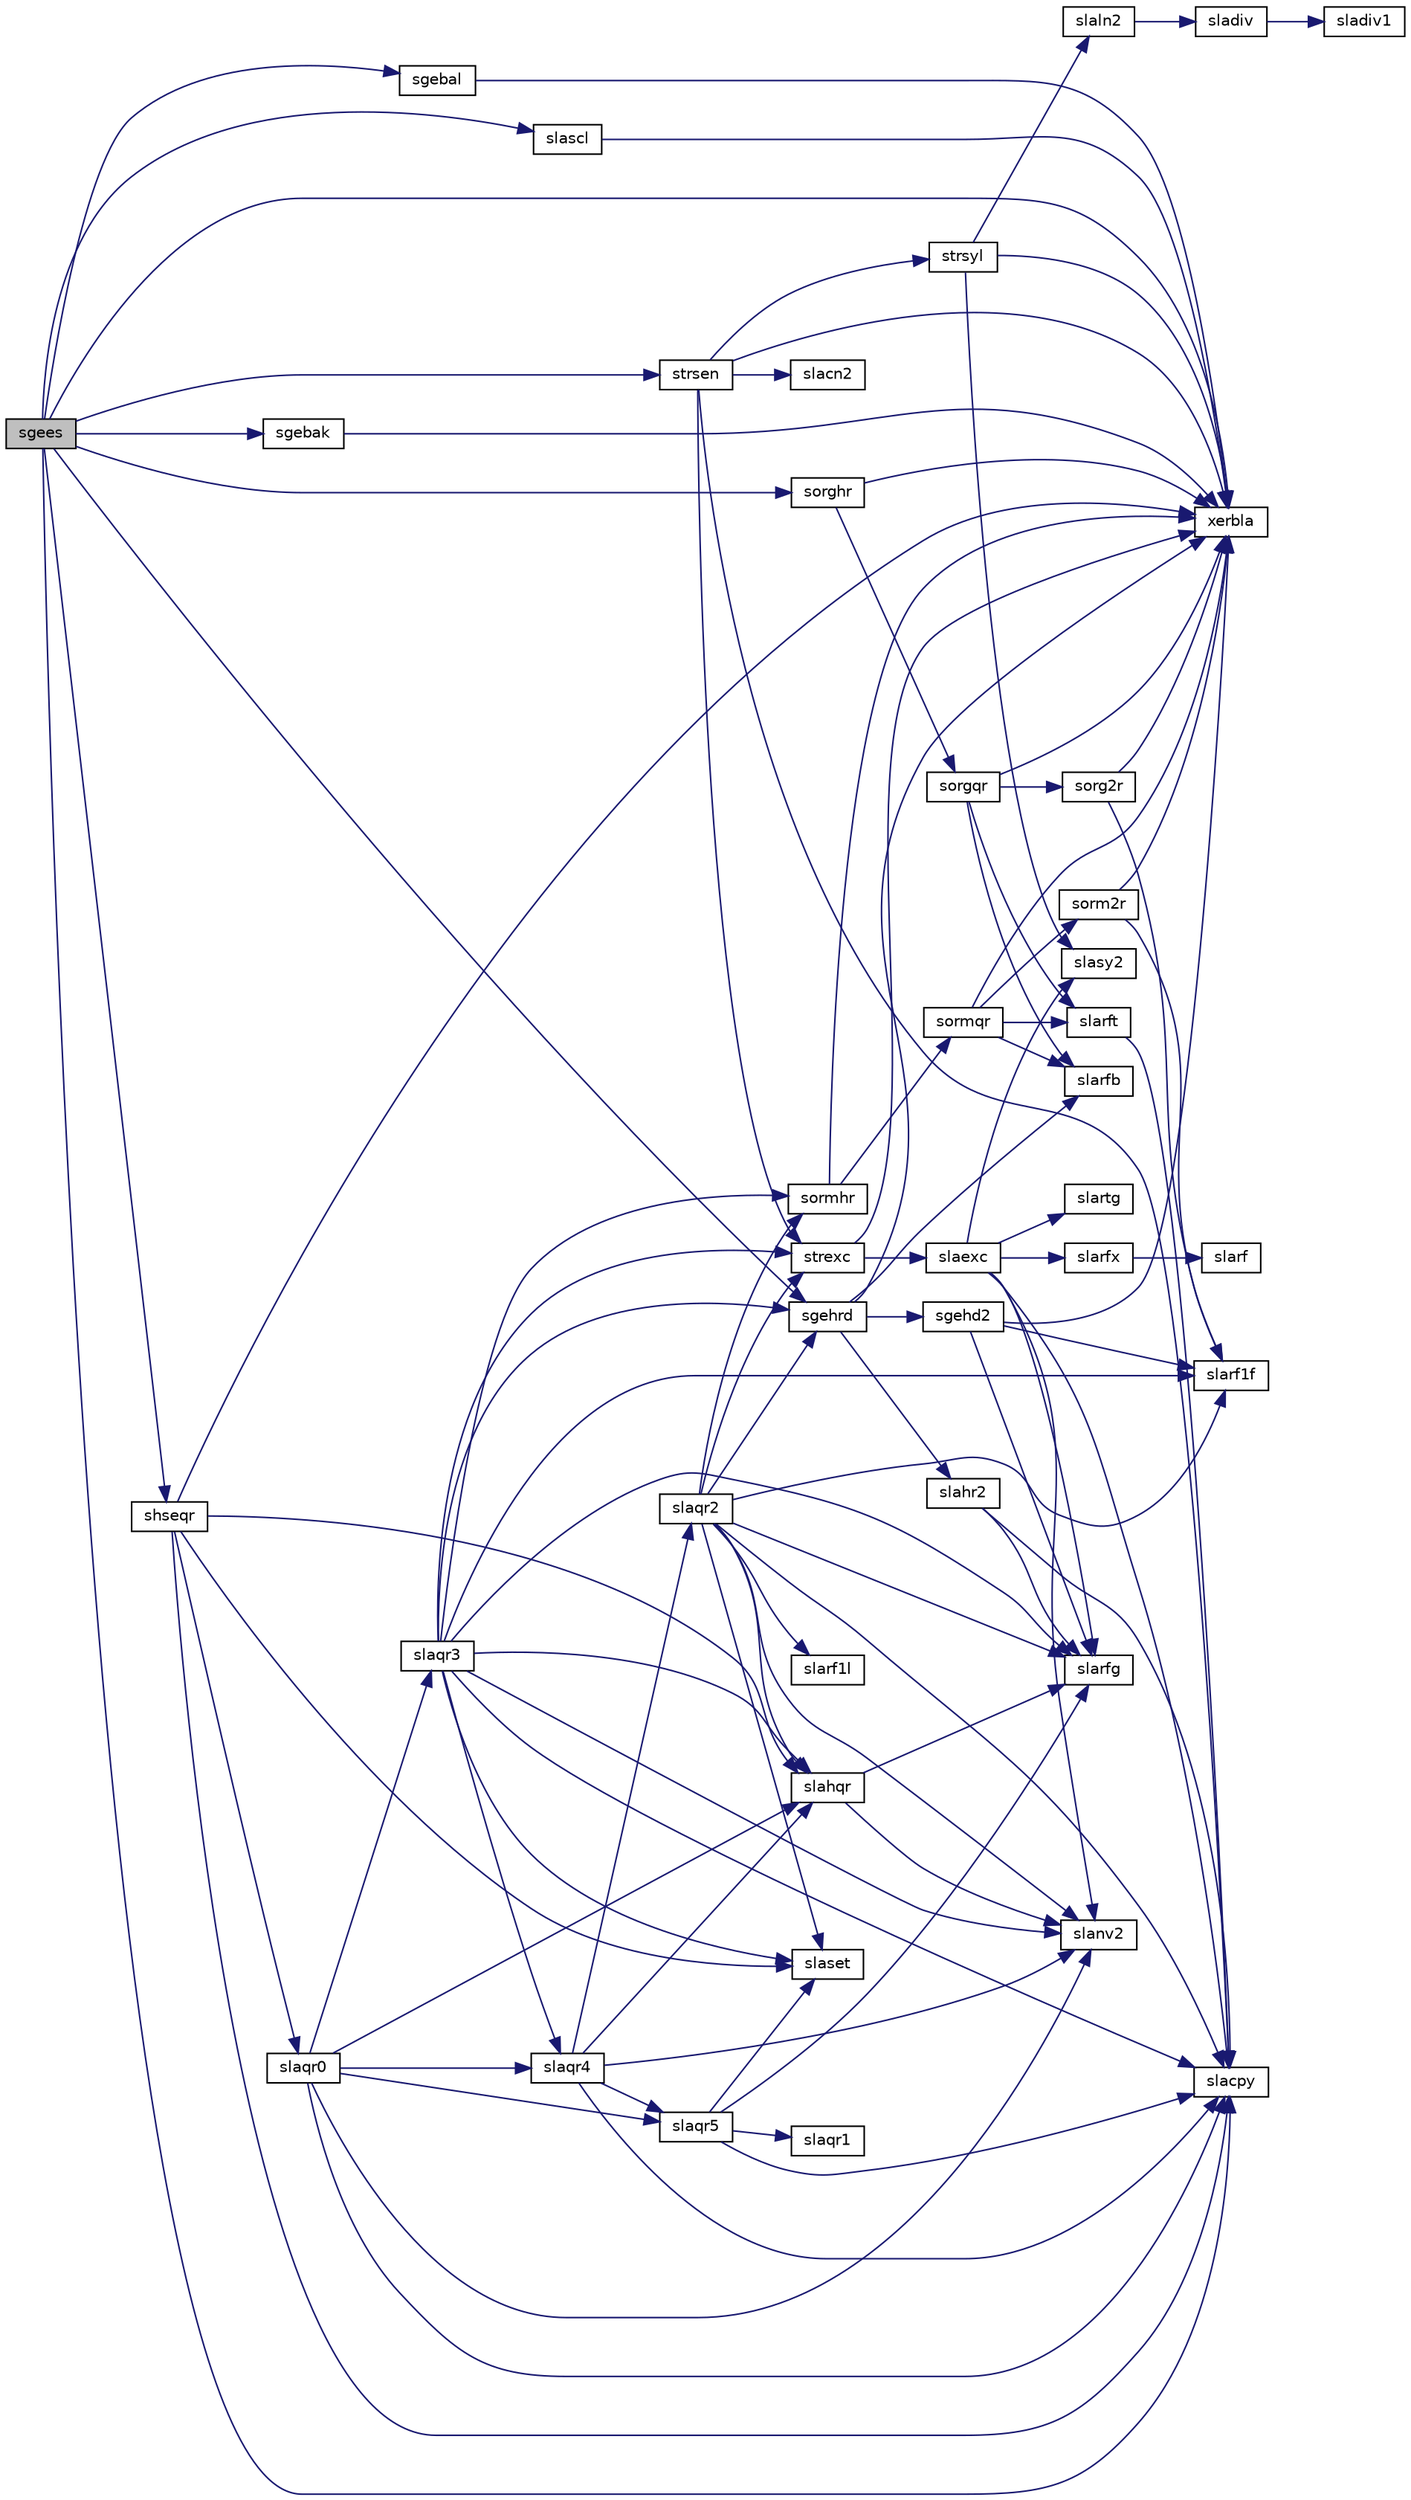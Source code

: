 digraph "sgees"
{
 // LATEX_PDF_SIZE
  edge [fontname="Helvetica",fontsize="10",labelfontname="Helvetica",labelfontsize="10"];
  node [fontname="Helvetica",fontsize="10",shape=record];
  rankdir="LR";
  Node1 [label="sgees",height=0.2,width=0.4,color="black", fillcolor="grey75", style="filled", fontcolor="black",tooltip="SGEES computes the eigenvalues, the Schur form, and, optionally, the matrix of Schur vectors for GE m..."];
  Node1 -> Node2 [color="midnightblue",fontsize="10",style="solid",fontname="Helvetica"];
  Node2 [label="sgebak",height=0.2,width=0.4,color="black", fillcolor="white", style="filled",URL="$sgebak_8f.html#ad036a50aafd810967583ed8854e6cd3a",tooltip="SGEBAK"];
  Node2 -> Node3 [color="midnightblue",fontsize="10",style="solid",fontname="Helvetica"];
  Node3 [label="xerbla",height=0.2,width=0.4,color="black", fillcolor="white", style="filled",URL="$xerbla_8f.html#a377ee61015baf8dea7770b3a404b1c07",tooltip="XERBLA"];
  Node1 -> Node4 [color="midnightblue",fontsize="10",style="solid",fontname="Helvetica"];
  Node4 [label="sgebal",height=0.2,width=0.4,color="black", fillcolor="white", style="filled",URL="$sgebal_8f.html#a5d3d13fe83e675d743f67f6afdd94041",tooltip="SGEBAL"];
  Node4 -> Node3 [color="midnightblue",fontsize="10",style="solid",fontname="Helvetica"];
  Node1 -> Node5 [color="midnightblue",fontsize="10",style="solid",fontname="Helvetica"];
  Node5 [label="sgehrd",height=0.2,width=0.4,color="black", fillcolor="white", style="filled",URL="$sgehrd_8f.html#a971828f964b9d15b72ea12b3d8321d88",tooltip="SGEHRD"];
  Node5 -> Node6 [color="midnightblue",fontsize="10",style="solid",fontname="Helvetica"];
  Node6 [label="sgehd2",height=0.2,width=0.4,color="black", fillcolor="white", style="filled",URL="$sgehd2_8f.html#a08e8e4fef5295cd00f6762994a817e60",tooltip="SGEHD2 reduces a general square matrix to upper Hessenberg form using an unblocked algorithm."];
  Node6 -> Node7 [color="midnightblue",fontsize="10",style="solid",fontname="Helvetica"];
  Node7 [label="slarf1f",height=0.2,width=0.4,color="black", fillcolor="white", style="filled",URL="$slarf1f_8f.html#aefd3efd961011e8288e1a09bb2e04b99",tooltip="SLARF1F applies an elementary reflector to a general rectangular"];
  Node6 -> Node8 [color="midnightblue",fontsize="10",style="solid",fontname="Helvetica"];
  Node8 [label="slarfg",height=0.2,width=0.4,color="black", fillcolor="white", style="filled",URL="$slarfg_8f.html#a1c10a1adfa35b2d5ea15e801287a6a38",tooltip="SLARFG generates an elementary reflector (Householder matrix)."];
  Node6 -> Node3 [color="midnightblue",fontsize="10",style="solid",fontname="Helvetica"];
  Node5 -> Node9 [color="midnightblue",fontsize="10",style="solid",fontname="Helvetica"];
  Node9 [label="slahr2",height=0.2,width=0.4,color="black", fillcolor="white", style="filled",URL="$slahr2_8f.html#abd4b807918e0259d6be8dcd55cb94b49",tooltip="SLAHR2 reduces the specified number of first columns of a general rectangular matrix A so that elemen..."];
  Node9 -> Node10 [color="midnightblue",fontsize="10",style="solid",fontname="Helvetica"];
  Node10 [label="slacpy",height=0.2,width=0.4,color="black", fillcolor="white", style="filled",URL="$slacpy_8f.html#a7780c991533ce8dd1f2c22ae2d563f08",tooltip="SLACPY copies all or part of one two-dimensional array to another."];
  Node9 -> Node8 [color="midnightblue",fontsize="10",style="solid",fontname="Helvetica"];
  Node5 -> Node11 [color="midnightblue",fontsize="10",style="solid",fontname="Helvetica"];
  Node11 [label="slarfb",height=0.2,width=0.4,color="black", fillcolor="white", style="filled",URL="$slarfb_8f.html#abd00c98d81aee1efa14e838bafa8078a",tooltip="SLARFB applies a block reflector or its transpose to a general rectangular matrix."];
  Node5 -> Node3 [color="midnightblue",fontsize="10",style="solid",fontname="Helvetica"];
  Node1 -> Node12 [color="midnightblue",fontsize="10",style="solid",fontname="Helvetica"];
  Node12 [label="shseqr",height=0.2,width=0.4,color="black", fillcolor="white", style="filled",URL="$shseqr_8f.html#aeed60b8cf3b2f9462455d1983553ca2b",tooltip="SHSEQR"];
  Node12 -> Node10 [color="midnightblue",fontsize="10",style="solid",fontname="Helvetica"];
  Node12 -> Node13 [color="midnightblue",fontsize="10",style="solid",fontname="Helvetica"];
  Node13 [label="slahqr",height=0.2,width=0.4,color="black", fillcolor="white", style="filled",URL="$slahqr_8f.html#ae54e59a2d967d6ea7c589e7211ff0dc5",tooltip="SLAHQR computes the eigenvalues and Schur factorization of an upper Hessenberg matrix,..."];
  Node13 -> Node14 [color="midnightblue",fontsize="10",style="solid",fontname="Helvetica"];
  Node14 [label="slanv2",height=0.2,width=0.4,color="black", fillcolor="white", style="filled",URL="$slanv2_8f.html#a31a29740ba96fbae6b06e92a929e864e",tooltip="SLANV2 computes the Schur factorization of a real 2-by-2 nonsymmetric matrix in standard form."];
  Node13 -> Node8 [color="midnightblue",fontsize="10",style="solid",fontname="Helvetica"];
  Node12 -> Node15 [color="midnightblue",fontsize="10",style="solid",fontname="Helvetica"];
  Node15 [label="slaqr0",height=0.2,width=0.4,color="black", fillcolor="white", style="filled",URL="$slaqr0_8f.html#a4696e73cbdcf20d6e37d73c691f63c39",tooltip="SLAQR0 computes the eigenvalues of a Hessenberg matrix, and optionally the matrices from the Schur de..."];
  Node15 -> Node10 [color="midnightblue",fontsize="10",style="solid",fontname="Helvetica"];
  Node15 -> Node13 [color="midnightblue",fontsize="10",style="solid",fontname="Helvetica"];
  Node15 -> Node14 [color="midnightblue",fontsize="10",style="solid",fontname="Helvetica"];
  Node15 -> Node16 [color="midnightblue",fontsize="10",style="solid",fontname="Helvetica"];
  Node16 [label="slaqr3",height=0.2,width=0.4,color="black", fillcolor="white", style="filled",URL="$slaqr3_8f.html#aa307109641dfead545ecac4e924320cb",tooltip="SLAQR3 performs the orthogonal similarity transformation of a Hessenberg matrix to detect and deflate..."];
  Node16 -> Node5 [color="midnightblue",fontsize="10",style="solid",fontname="Helvetica"];
  Node16 -> Node10 [color="midnightblue",fontsize="10",style="solid",fontname="Helvetica"];
  Node16 -> Node13 [color="midnightblue",fontsize="10",style="solid",fontname="Helvetica"];
  Node16 -> Node14 [color="midnightblue",fontsize="10",style="solid",fontname="Helvetica"];
  Node16 -> Node17 [color="midnightblue",fontsize="10",style="solid",fontname="Helvetica"];
  Node17 [label="slaqr4",height=0.2,width=0.4,color="black", fillcolor="white", style="filled",URL="$slaqr4_8f.html#a6373540d7de0dbdea9c85b78913c178c",tooltip="SLAQR4 computes the eigenvalues of a Hessenberg matrix, and optionally the matrices from the Schur de..."];
  Node17 -> Node10 [color="midnightblue",fontsize="10",style="solid",fontname="Helvetica"];
  Node17 -> Node13 [color="midnightblue",fontsize="10",style="solid",fontname="Helvetica"];
  Node17 -> Node14 [color="midnightblue",fontsize="10",style="solid",fontname="Helvetica"];
  Node17 -> Node18 [color="midnightblue",fontsize="10",style="solid",fontname="Helvetica"];
  Node18 [label="slaqr2",height=0.2,width=0.4,color="black", fillcolor="white", style="filled",URL="$slaqr2_8f.html#ac02e99ae434938e706dee8a37993a995",tooltip="SLAQR2 performs the orthogonal similarity transformation of a Hessenberg matrix to detect and deflate..."];
  Node18 -> Node5 [color="midnightblue",fontsize="10",style="solid",fontname="Helvetica"];
  Node18 -> Node10 [color="midnightblue",fontsize="10",style="solid",fontname="Helvetica"];
  Node18 -> Node13 [color="midnightblue",fontsize="10",style="solid",fontname="Helvetica"];
  Node18 -> Node14 [color="midnightblue",fontsize="10",style="solid",fontname="Helvetica"];
  Node18 -> Node7 [color="midnightblue",fontsize="10",style="solid",fontname="Helvetica"];
  Node18 -> Node19 [color="midnightblue",fontsize="10",style="solid",fontname="Helvetica"];
  Node19 [label="slarf1l",height=0.2,width=0.4,color="black", fillcolor="white", style="filled",URL="$slarf1l_8f.html#a2cd524707ffe6a2e5594c43517e1ba41",tooltip="SLARF1L applies an elementary reflector to a general rectangular"];
  Node18 -> Node8 [color="midnightblue",fontsize="10",style="solid",fontname="Helvetica"];
  Node18 -> Node20 [color="midnightblue",fontsize="10",style="solid",fontname="Helvetica"];
  Node20 [label="slaset",height=0.2,width=0.4,color="black", fillcolor="white", style="filled",URL="$slaset_8f.html#a6174184453f17ad7cc3488044325d5ac",tooltip="SLASET initializes the off-diagonal elements and the diagonal elements of a matrix to given values."];
  Node18 -> Node21 [color="midnightblue",fontsize="10",style="solid",fontname="Helvetica"];
  Node21 [label="sormhr",height=0.2,width=0.4,color="black", fillcolor="white", style="filled",URL="$sormhr_8f.html#a9a91416bf5cb671b947abfbe0f733007",tooltip="SORMHR"];
  Node21 -> Node22 [color="midnightblue",fontsize="10",style="solid",fontname="Helvetica"];
  Node22 [label="sormqr",height=0.2,width=0.4,color="black", fillcolor="white", style="filled",URL="$sormqr_8f.html#ab4d0e540fc95dc0151bc2c9995cabd25",tooltip="SORMQR"];
  Node22 -> Node11 [color="midnightblue",fontsize="10",style="solid",fontname="Helvetica"];
  Node22 -> Node23 [color="midnightblue",fontsize="10",style="solid",fontname="Helvetica"];
  Node23 [label="slarft",height=0.2,width=0.4,color="black", fillcolor="white", style="filled",URL="$slarft_8f.html#a65328f5195290453fa03cb785888a95d",tooltip="SLARFT forms the triangular factor T of a block reflector H = I - vtvH"];
  Node23 -> Node10 [color="midnightblue",fontsize="10",style="solid",fontname="Helvetica"];
  Node22 -> Node24 [color="midnightblue",fontsize="10",style="solid",fontname="Helvetica"];
  Node24 [label="sorm2r",height=0.2,width=0.4,color="black", fillcolor="white", style="filled",URL="$sorm2r_8f.html#a45a8a1e608ebbcc3fcafbe60f2995d78",tooltip="SORM2R multiplies a general matrix by the orthogonal matrix from a QR factorization determined by sge..."];
  Node24 -> Node7 [color="midnightblue",fontsize="10",style="solid",fontname="Helvetica"];
  Node24 -> Node3 [color="midnightblue",fontsize="10",style="solid",fontname="Helvetica"];
  Node22 -> Node3 [color="midnightblue",fontsize="10",style="solid",fontname="Helvetica"];
  Node21 -> Node3 [color="midnightblue",fontsize="10",style="solid",fontname="Helvetica"];
  Node18 -> Node25 [color="midnightblue",fontsize="10",style="solid",fontname="Helvetica"];
  Node25 [label="strexc",height=0.2,width=0.4,color="black", fillcolor="white", style="filled",URL="$strexc_8f.html#aac5dcba926093528530f1c801b6a133f",tooltip="STREXC"];
  Node25 -> Node26 [color="midnightblue",fontsize="10",style="solid",fontname="Helvetica"];
  Node26 [label="slaexc",height=0.2,width=0.4,color="black", fillcolor="white", style="filled",URL="$slaexc_8f.html#a6994eb77387e08eda63d1757e7b0d2e8",tooltip="SLAEXC swaps adjacent diagonal blocks of a real upper quasi-triangular matrix in Schur canonical form..."];
  Node26 -> Node10 [color="midnightblue",fontsize="10",style="solid",fontname="Helvetica"];
  Node26 -> Node14 [color="midnightblue",fontsize="10",style="solid",fontname="Helvetica"];
  Node26 -> Node8 [color="midnightblue",fontsize="10",style="solid",fontname="Helvetica"];
  Node26 -> Node27 [color="midnightblue",fontsize="10",style="solid",fontname="Helvetica"];
  Node27 [label="slarfx",height=0.2,width=0.4,color="black", fillcolor="white", style="filled",URL="$slarfx_8f.html#a0a4884a7b75e6c790eca8488d4ec6754",tooltip="SLARFX applies an elementary reflector to a general rectangular matrix, with loop unrolling when the ..."];
  Node27 -> Node28 [color="midnightblue",fontsize="10",style="solid",fontname="Helvetica"];
  Node28 [label="slarf",height=0.2,width=0.4,color="black", fillcolor="white", style="filled",URL="$slarf_8f.html#a38688653aa8fa8f1e3fadbdcd1377969",tooltip="SLARF applies an elementary reflector to a general rectangular matrix."];
  Node26 -> Node29 [color="midnightblue",fontsize="10",style="solid",fontname="Helvetica"];
  Node29 [label="slartg",height=0.2,width=0.4,color="black", fillcolor="white", style="filled",URL="$slartg_8f90.html#a8836d25697ed4d8cc0b7d0f45b558c3b",tooltip="SLARTG generates a plane rotation with real cosine and real sine."];
  Node26 -> Node30 [color="midnightblue",fontsize="10",style="solid",fontname="Helvetica"];
  Node30 [label="slasy2",height=0.2,width=0.4,color="black", fillcolor="white", style="filled",URL="$slasy2_8f.html#a768b34b0d6fc6604ccf54437d5e8e78c",tooltip="SLASY2 solves the Sylvester matrix equation where the matrices are of order 1 or 2."];
  Node25 -> Node3 [color="midnightblue",fontsize="10",style="solid",fontname="Helvetica"];
  Node17 -> Node31 [color="midnightblue",fontsize="10",style="solid",fontname="Helvetica"];
  Node31 [label="slaqr5",height=0.2,width=0.4,color="black", fillcolor="white", style="filled",URL="$slaqr5_8f.html#ac3c53fadbc62a707a17ce0d991fae4b0",tooltip="SLAQR5 performs a single small-bulge multi-shift QR sweep."];
  Node31 -> Node10 [color="midnightblue",fontsize="10",style="solid",fontname="Helvetica"];
  Node31 -> Node32 [color="midnightblue",fontsize="10",style="solid",fontname="Helvetica"];
  Node32 [label="slaqr1",height=0.2,width=0.4,color="black", fillcolor="white", style="filled",URL="$slaqr1_8f.html#aa483df46a850d33be8ef2936e347f834",tooltip="SLAQR1 sets a scalar multiple of the first column of the product of 2-by-2 or 3-by-3 matrix H and spe..."];
  Node31 -> Node8 [color="midnightblue",fontsize="10",style="solid",fontname="Helvetica"];
  Node31 -> Node20 [color="midnightblue",fontsize="10",style="solid",fontname="Helvetica"];
  Node16 -> Node7 [color="midnightblue",fontsize="10",style="solid",fontname="Helvetica"];
  Node16 -> Node8 [color="midnightblue",fontsize="10",style="solid",fontname="Helvetica"];
  Node16 -> Node20 [color="midnightblue",fontsize="10",style="solid",fontname="Helvetica"];
  Node16 -> Node21 [color="midnightblue",fontsize="10",style="solid",fontname="Helvetica"];
  Node16 -> Node25 [color="midnightblue",fontsize="10",style="solid",fontname="Helvetica"];
  Node15 -> Node17 [color="midnightblue",fontsize="10",style="solid",fontname="Helvetica"];
  Node15 -> Node31 [color="midnightblue",fontsize="10",style="solid",fontname="Helvetica"];
  Node12 -> Node20 [color="midnightblue",fontsize="10",style="solid",fontname="Helvetica"];
  Node12 -> Node3 [color="midnightblue",fontsize="10",style="solid",fontname="Helvetica"];
  Node1 -> Node10 [color="midnightblue",fontsize="10",style="solid",fontname="Helvetica"];
  Node1 -> Node33 [color="midnightblue",fontsize="10",style="solid",fontname="Helvetica"];
  Node33 [label="slascl",height=0.2,width=0.4,color="black", fillcolor="white", style="filled",URL="$slascl_8f.html#a11e6ce67ce97ca5b0a3a7bc5645a09d9",tooltip="SLASCL multiplies a general rectangular matrix by a real scalar defined as cto/cfrom."];
  Node33 -> Node3 [color="midnightblue",fontsize="10",style="solid",fontname="Helvetica"];
  Node1 -> Node34 [color="midnightblue",fontsize="10",style="solid",fontname="Helvetica"];
  Node34 [label="sorghr",height=0.2,width=0.4,color="black", fillcolor="white", style="filled",URL="$sorghr_8f.html#a683ba028676f4e545c4770181b237fca",tooltip="SORGHR"];
  Node34 -> Node35 [color="midnightblue",fontsize="10",style="solid",fontname="Helvetica"];
  Node35 [label="sorgqr",height=0.2,width=0.4,color="black", fillcolor="white", style="filled",URL="$sorgqr_8f.html#a8e0215e6bb8885ceda38c5435d4c28eb",tooltip="SORGQR"];
  Node35 -> Node11 [color="midnightblue",fontsize="10",style="solid",fontname="Helvetica"];
  Node35 -> Node23 [color="midnightblue",fontsize="10",style="solid",fontname="Helvetica"];
  Node35 -> Node36 [color="midnightblue",fontsize="10",style="solid",fontname="Helvetica"];
  Node36 [label="sorg2r",height=0.2,width=0.4,color="black", fillcolor="white", style="filled",URL="$sorg2r_8f.html#a4968b973936e8a9f1ae4ab1f252cb230",tooltip="SORG2R generates all or part of the orthogonal matrix Q from a QR factorization determined by sgeqrf ..."];
  Node36 -> Node7 [color="midnightblue",fontsize="10",style="solid",fontname="Helvetica"];
  Node36 -> Node3 [color="midnightblue",fontsize="10",style="solid",fontname="Helvetica"];
  Node35 -> Node3 [color="midnightblue",fontsize="10",style="solid",fontname="Helvetica"];
  Node34 -> Node3 [color="midnightblue",fontsize="10",style="solid",fontname="Helvetica"];
  Node1 -> Node37 [color="midnightblue",fontsize="10",style="solid",fontname="Helvetica"];
  Node37 [label="strsen",height=0.2,width=0.4,color="black", fillcolor="white", style="filled",URL="$strsen_8f.html#ae6c2fe7fae83de30b074b968aa459f73",tooltip="STRSEN"];
  Node37 -> Node38 [color="midnightblue",fontsize="10",style="solid",fontname="Helvetica"];
  Node38 [label="slacn2",height=0.2,width=0.4,color="black", fillcolor="white", style="filled",URL="$slacn2_8f.html#a670bf75845ea8d0f2220f41866c6d294",tooltip="SLACN2 estimates the 1-norm of a square matrix, using reverse communication for evaluating matrix-vec..."];
  Node37 -> Node10 [color="midnightblue",fontsize="10",style="solid",fontname="Helvetica"];
  Node37 -> Node25 [color="midnightblue",fontsize="10",style="solid",fontname="Helvetica"];
  Node37 -> Node39 [color="midnightblue",fontsize="10",style="solid",fontname="Helvetica"];
  Node39 [label="strsyl",height=0.2,width=0.4,color="black", fillcolor="white", style="filled",URL="$strsyl_8f.html#a56e2ab6ac5906744561c4c1abb27b83d",tooltip="STRSYL"];
  Node39 -> Node40 [color="midnightblue",fontsize="10",style="solid",fontname="Helvetica"];
  Node40 [label="slaln2",height=0.2,width=0.4,color="black", fillcolor="white", style="filled",URL="$slaln2_8f.html#a27aadaab094e78b734d2e655217963a5",tooltip="SLALN2 solves a 1-by-1 or 2-by-2 linear system of equations of the specified form."];
  Node40 -> Node41 [color="midnightblue",fontsize="10",style="solid",fontname="Helvetica"];
  Node41 [label="sladiv",height=0.2,width=0.4,color="black", fillcolor="white", style="filled",URL="$sladiv_8f.html#a774ef9659ab6074d1fd66eefc222085e",tooltip="SLADIV performs complex division in real arithmetic, avoiding unnecessary overflow."];
  Node41 -> Node42 [color="midnightblue",fontsize="10",style="solid",fontname="Helvetica"];
  Node42 [label="sladiv1",height=0.2,width=0.4,color="black", fillcolor="white", style="filled",URL="$sladiv_8f.html#a323fe389f69d094b34281d982bf059c5",tooltip=" "];
  Node39 -> Node30 [color="midnightblue",fontsize="10",style="solid",fontname="Helvetica"];
  Node39 -> Node3 [color="midnightblue",fontsize="10",style="solid",fontname="Helvetica"];
  Node37 -> Node3 [color="midnightblue",fontsize="10",style="solid",fontname="Helvetica"];
  Node1 -> Node3 [color="midnightblue",fontsize="10",style="solid",fontname="Helvetica"];
}
